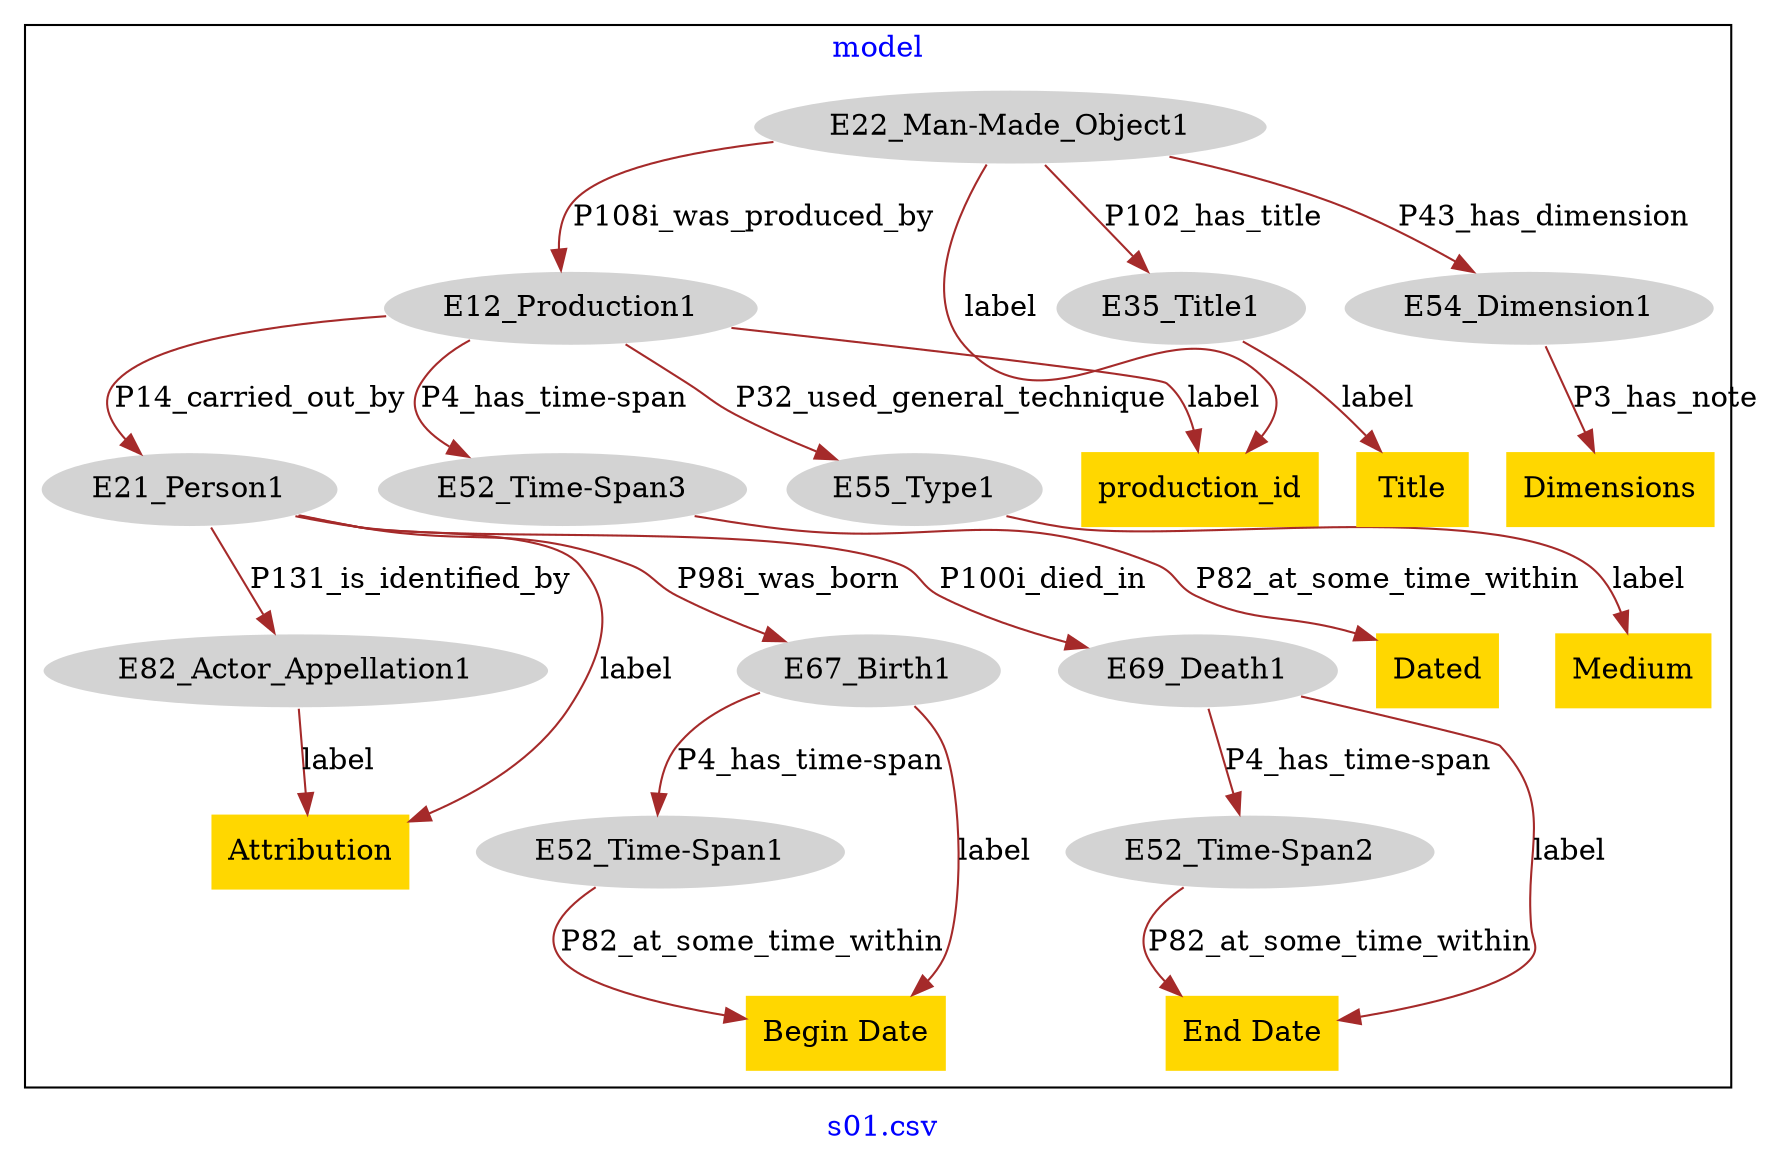 digraph n0 {
fontcolor="blue"
remincross="true"
label="s01.csv"
subgraph cluster {
label="model"
n2[style="filled",color="white",fillcolor="lightgray",label="E12_Production1"];
n3[style="filled",color="white",fillcolor="lightgray",label="E21_Person1"];
n4[style="filled",color="white",fillcolor="lightgray",label="E52_Time-Span3"];
n5[style="filled",color="white",fillcolor="lightgray",label="E55_Type1"];
n6[style="filled",color="white",fillcolor="lightgray",label="E67_Birth1"];
n7[style="filled",color="white",fillcolor="lightgray",label="E69_Death1"];
n8[style="filled",color="white",fillcolor="lightgray",label="E82_Actor_Appellation1"];
n9[style="filled",color="white",fillcolor="lightgray",label="E22_Man-Made_Object1"];
n10[style="filled",color="white",fillcolor="lightgray",label="E35_Title1"];
n11[style="filled",color="white",fillcolor="lightgray",label="E54_Dimension1"];
n12[style="filled",color="white",fillcolor="lightgray",label="E52_Time-Span1"];
n13[style="filled",color="white",fillcolor="lightgray",label="E52_Time-Span2"];
n14[shape="plaintext",style="filled",fillcolor="gold",label="Begin Date"];
n15[shape="plaintext",style="filled",fillcolor="gold",label="Attribution"];
n16[shape="plaintext",style="filled",fillcolor="gold",label="Title"];
n17[shape="plaintext",style="filled",fillcolor="gold",label="End Date"];
n18[shape="plaintext",style="filled",fillcolor="gold",label="Medium"];
n19[shape="plaintext",style="filled",fillcolor="gold",label="Dated"];
n20[shape="plaintext",style="filled",fillcolor="gold",label="production_id"];
n21[shape="plaintext",style="filled",fillcolor="gold",label="Dimensions"];
}
n2 -> n3[color="brown",fontcolor="black",label="P14_carried_out_by"]
n2 -> n4[color="brown",fontcolor="black",label="P4_has_time-span"]
n2 -> n5[color="brown",fontcolor="black",label="P32_used_general_technique"]
n3 -> n6[color="brown",fontcolor="black",label="P98i_was_born"]
n3 -> n7[color="brown",fontcolor="black",label="P100i_died_in"]
n3 -> n8[color="brown",fontcolor="black",label="P131_is_identified_by"]
n9 -> n2[color="brown",fontcolor="black",label="P108i_was_produced_by"]
n9 -> n10[color="brown",fontcolor="black",label="P102_has_title"]
n9 -> n11[color="brown",fontcolor="black",label="P43_has_dimension"]
n6 -> n12[color="brown",fontcolor="black",label="P4_has_time-span"]
n7 -> n13[color="brown",fontcolor="black",label="P4_has_time-span"]
n6 -> n14[color="brown",fontcolor="black",label="label"]
n3 -> n15[color="brown",fontcolor="black",label="label"]
n10 -> n16[color="brown",fontcolor="black",label="label"]
n7 -> n17[color="brown",fontcolor="black",label="label"]
n5 -> n18[color="brown",fontcolor="black",label="label"]
n4 -> n19[color="brown",fontcolor="black",label="P82_at_some_time_within"]
n2 -> n20[color="brown",fontcolor="black",label="label"]
n11 -> n21[color="brown",fontcolor="black",label="P3_has_note"]
n9 -> n20[color="brown",fontcolor="black",label="label"]
n12 -> n14[color="brown",fontcolor="black",label="P82_at_some_time_within"]
n8 -> n15[color="brown",fontcolor="black",label="label"]
n13 -> n17[color="brown",fontcolor="black",label="P82_at_some_time_within"]
}
